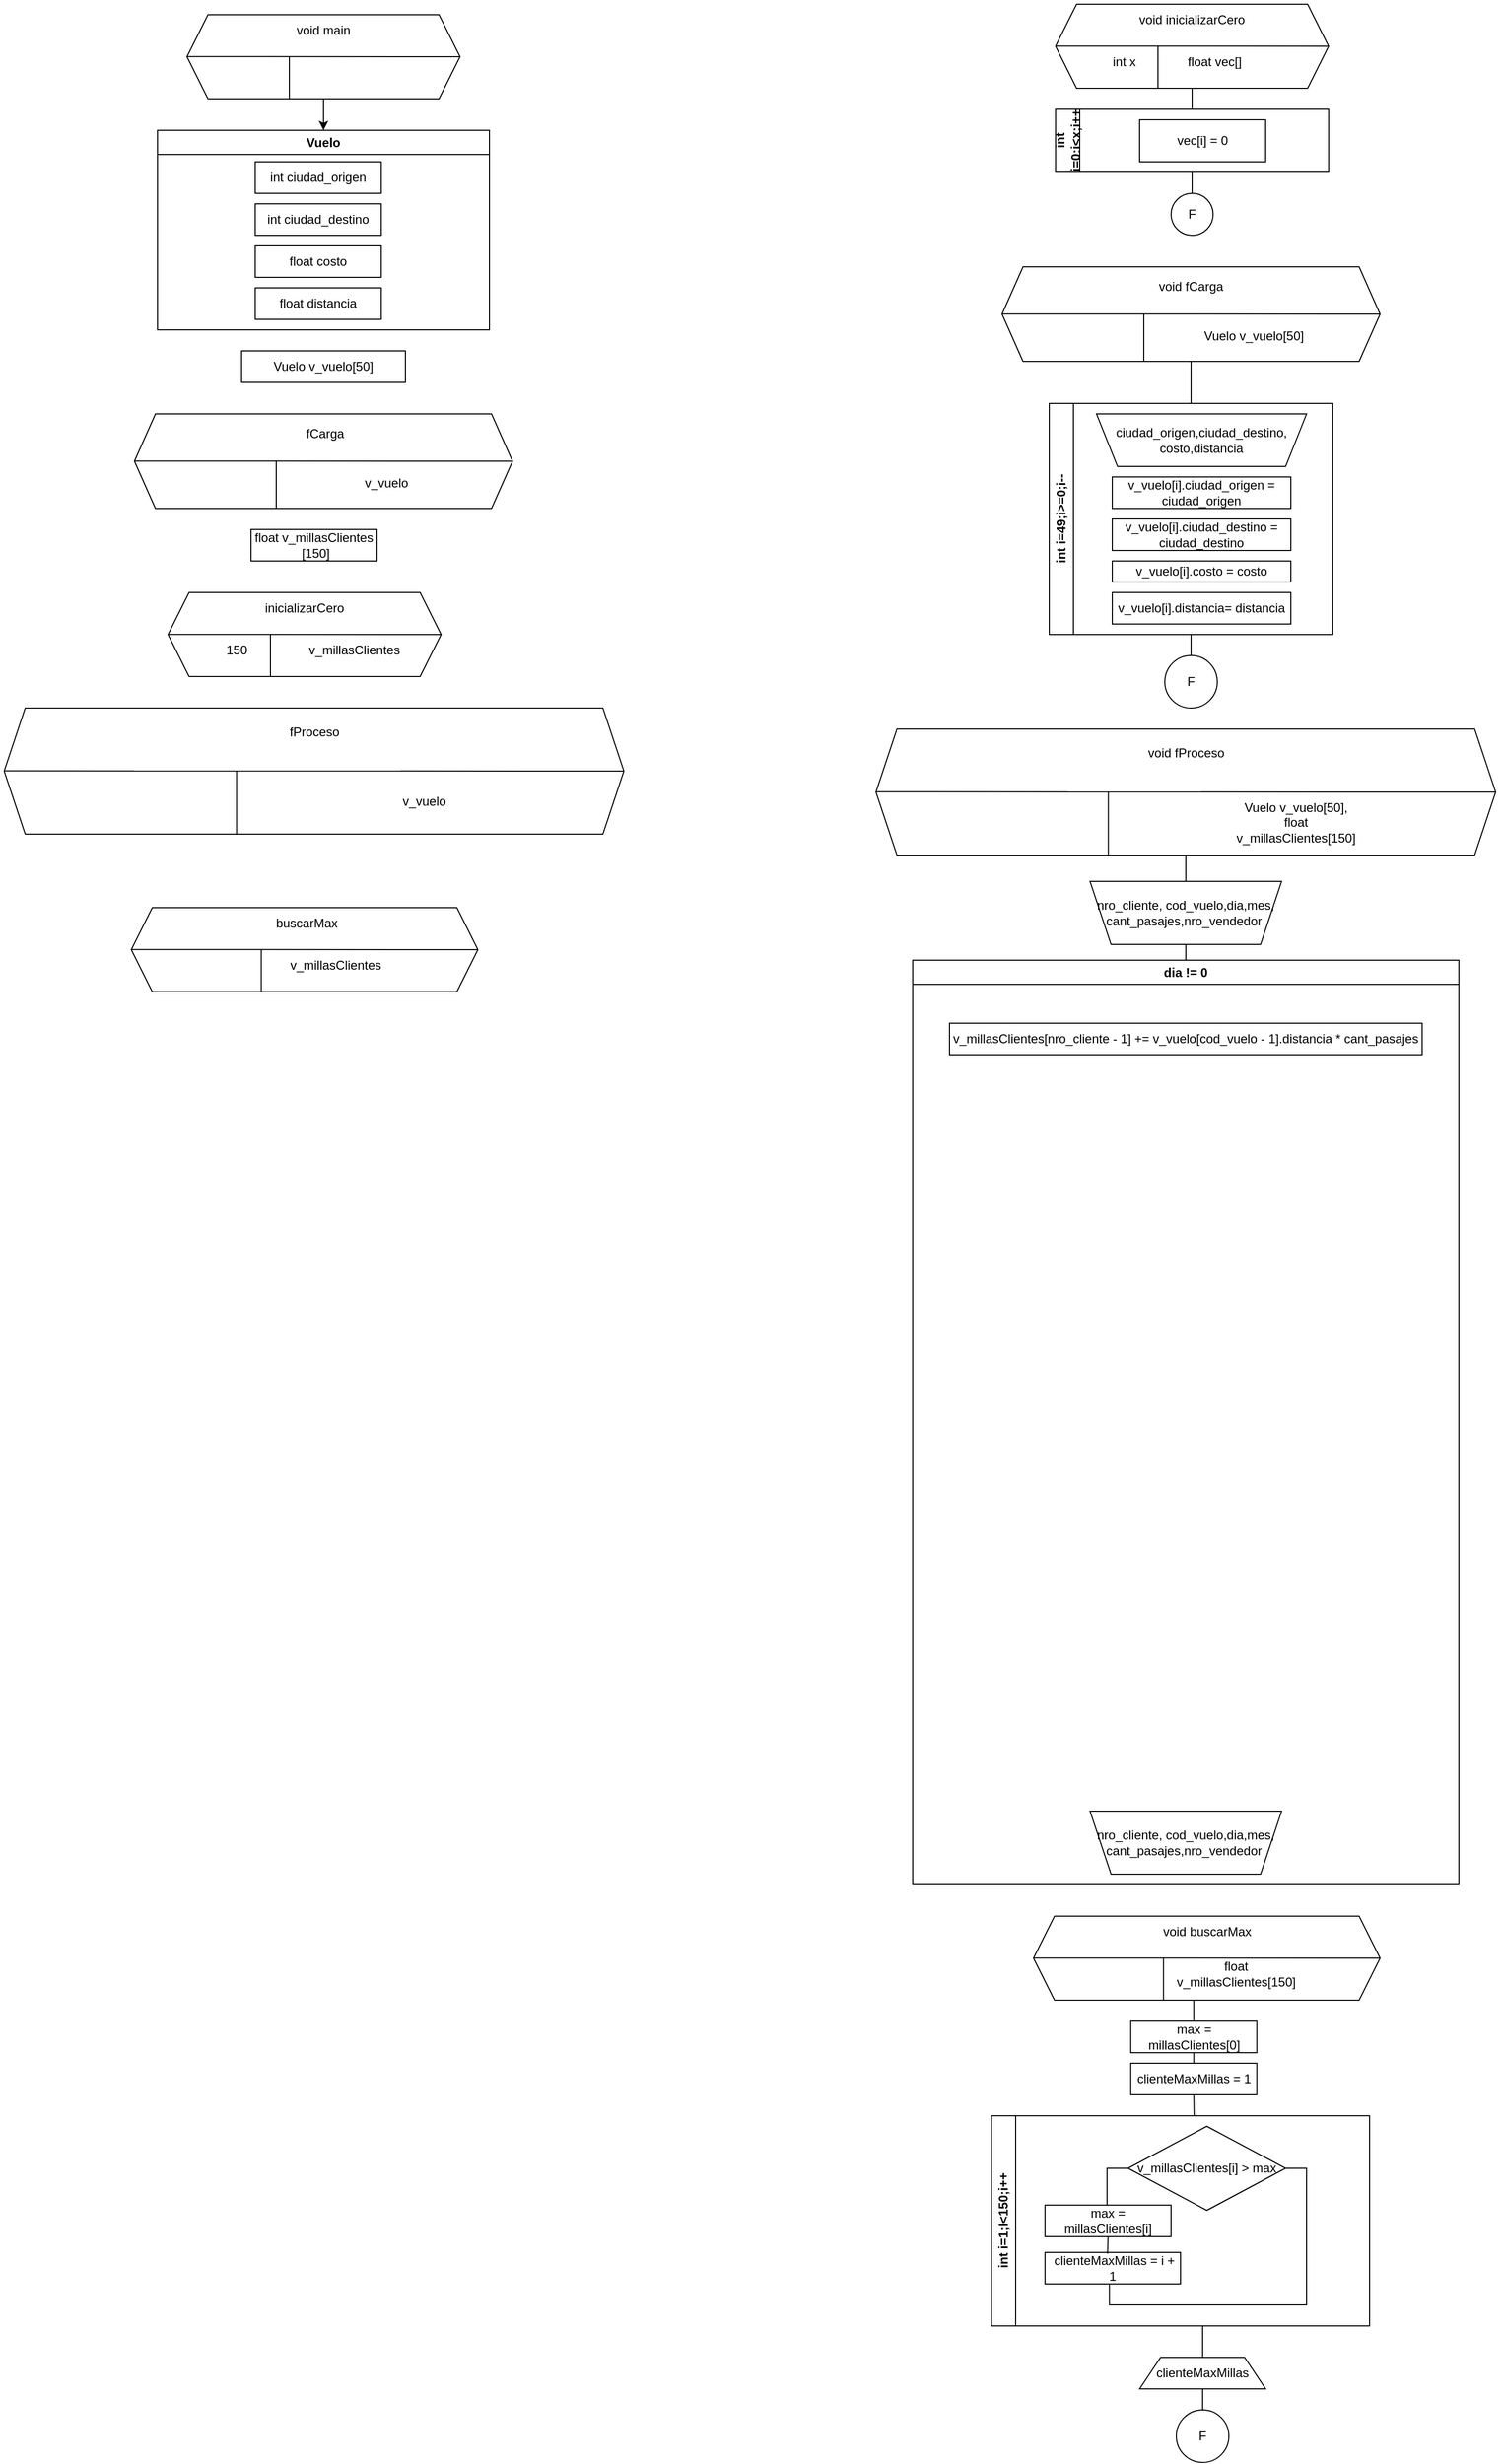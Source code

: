 <mxfile version="22.0.8" type="device">
  <diagram id="C5RBs43oDa-KdzZeNtuy" name="Page-1">
    <mxGraphModel dx="1733" dy="842" grid="1" gridSize="10" guides="1" tooltips="1" connect="1" arrows="1" fold="1" page="1" pageScale="1" pageWidth="827" pageHeight="1169" math="0" shadow="0">
      <root>
        <mxCell id="WIyWlLk6GJQsqaUBKTNV-0" />
        <mxCell id="WIyWlLk6GJQsqaUBKTNV-1" parent="WIyWlLk6GJQsqaUBKTNV-0" />
        <mxCell id="2txYpKSFUq0930Tdio0c-0" value="" style="group" vertex="1" connectable="0" parent="WIyWlLk6GJQsqaUBKTNV-1">
          <mxGeometry x="284" y="70" width="260" height="80" as="geometry" />
        </mxCell>
        <mxCell id="2txYpKSFUq0930Tdio0c-1" value="" style="group;shadow=1;" vertex="1" connectable="0" parent="2txYpKSFUq0930Tdio0c-0">
          <mxGeometry width="260" height="80" as="geometry" />
        </mxCell>
        <mxCell id="2txYpKSFUq0930Tdio0c-2" value="" style="shape=hexagon;perimeter=hexagonPerimeter2;whiteSpace=wrap;html=1;fixedSize=1;size=20;" vertex="1" parent="2txYpKSFUq0930Tdio0c-1">
          <mxGeometry width="260" height="80" as="geometry" />
        </mxCell>
        <mxCell id="2txYpKSFUq0930Tdio0c-3" value="" style="endArrow=none;html=1;rounded=0;entryX=1;entryY=0.5;entryDx=0;entryDy=0;" edge="1" parent="2txYpKSFUq0930Tdio0c-1" target="2txYpKSFUq0930Tdio0c-2">
          <mxGeometry width="50" height="50" relative="1" as="geometry">
            <mxPoint y="39.86" as="sourcePoint" />
            <mxPoint x="173.333" y="39.86" as="targetPoint" />
          </mxGeometry>
        </mxCell>
        <mxCell id="2txYpKSFUq0930Tdio0c-6" value="void main" style="text;strokeColor=none;align=center;fillColor=none;html=1;verticalAlign=middle;whiteSpace=wrap;rounded=0;fontSize=12;fontFamily=Helvetica;fontColor=default;" vertex="1" parent="2txYpKSFUq0930Tdio0c-1">
          <mxGeometry x="65" y="10" width="130" height="10" as="geometry" />
        </mxCell>
        <mxCell id="2txYpKSFUq0930Tdio0c-7" value="" style="endArrow=none;html=1;rounded=0;fontFamily=Helvetica;fontSize=12;fontColor=default;exitX=0.375;exitY=1;exitDx=0;exitDy=0;movable=0;resizable=0;rotatable=0;deletable=0;editable=0;locked=1;connectable=0;" edge="1" parent="2txYpKSFUq0930Tdio0c-0" source="2txYpKSFUq0930Tdio0c-2">
          <mxGeometry width="50" height="50" relative="1" as="geometry">
            <mxPoint x="43.333" y="100" as="sourcePoint" />
            <mxPoint x="97.5" y="40" as="targetPoint" />
          </mxGeometry>
        </mxCell>
        <mxCell id="2txYpKSFUq0930Tdio0c-8" value="Vuelo" style="swimlane;whiteSpace=wrap;html=1;" vertex="1" parent="WIyWlLk6GJQsqaUBKTNV-1">
          <mxGeometry x="256" y="180" width="316" height="190" as="geometry" />
        </mxCell>
        <mxCell id="2txYpKSFUq0930Tdio0c-9" value="int ciudad_origen" style="whiteSpace=wrap;html=1;" vertex="1" parent="2txYpKSFUq0930Tdio0c-8">
          <mxGeometry x="93" y="30" width="120" height="30" as="geometry" />
        </mxCell>
        <mxCell id="2txYpKSFUq0930Tdio0c-11" value="float costo" style="whiteSpace=wrap;html=1;" vertex="1" parent="2txYpKSFUq0930Tdio0c-8">
          <mxGeometry x="93" y="110" width="120" height="30" as="geometry" />
        </mxCell>
        <mxCell id="2txYpKSFUq0930Tdio0c-12" value="float distancia" style="whiteSpace=wrap;html=1;" vertex="1" parent="2txYpKSFUq0930Tdio0c-8">
          <mxGeometry x="93" y="150" width="120" height="30" as="geometry" />
        </mxCell>
        <mxCell id="2txYpKSFUq0930Tdio0c-16" value="int ciudad_destino" style="whiteSpace=wrap;html=1;" vertex="1" parent="2txYpKSFUq0930Tdio0c-8">
          <mxGeometry x="93" y="70" width="120" height="30" as="geometry" />
        </mxCell>
        <mxCell id="2txYpKSFUq0930Tdio0c-17" style="edgeStyle=orthogonalEdgeStyle;rounded=0;orthogonalLoop=1;jettySize=auto;html=1;exitX=0.5;exitY=1;exitDx=0;exitDy=0;" edge="1" parent="WIyWlLk6GJQsqaUBKTNV-1" source="2txYpKSFUq0930Tdio0c-2" target="2txYpKSFUq0930Tdio0c-8">
          <mxGeometry relative="1" as="geometry" />
        </mxCell>
        <mxCell id="2txYpKSFUq0930Tdio0c-18" value="Vuelo v_vuelo[50]" style="whiteSpace=wrap;html=1;" vertex="1" parent="WIyWlLk6GJQsqaUBKTNV-1">
          <mxGeometry x="336" y="390" width="156" height="30" as="geometry" />
        </mxCell>
        <mxCell id="2txYpKSFUq0930Tdio0c-19" style="edgeStyle=orthogonalEdgeStyle;rounded=0;orthogonalLoop=1;jettySize=auto;html=1;exitX=0.5;exitY=1;exitDx=0;exitDy=0;entryX=0.5;entryY=0;entryDx=0;entryDy=0;endArrow=none;endFill=0;" edge="1" parent="WIyWlLk6GJQsqaUBKTNV-1" source="2txYpKSFUq0930Tdio0c-20" target="2txYpKSFUq0930Tdio0c-26">
          <mxGeometry relative="1" as="geometry" />
        </mxCell>
        <mxCell id="2txYpKSFUq0930Tdio0c-20" value="int i=49;i&amp;gt;=0;i--" style="swimlane;horizontal=0;whiteSpace=wrap;html=1;rounded=0;" vertex="1" parent="WIyWlLk6GJQsqaUBKTNV-1">
          <mxGeometry x="1105" y="440" width="270" height="220" as="geometry" />
        </mxCell>
        <mxCell id="2txYpKSFUq0930Tdio0c-21" value="ciudad_origen,ciudad_destino, costo,distancia" style="shape=trapezoid;perimeter=trapezoidPerimeter;whiteSpace=wrap;html=1;fixedSize=1;direction=west;rounded=0;" vertex="1" parent="2txYpKSFUq0930Tdio0c-20">
          <mxGeometry x="45" y="10" width="200" height="50" as="geometry" />
        </mxCell>
        <mxCell id="2txYpKSFUq0930Tdio0c-22" value="v_vuelo[i].ciudad_origen = ciudad_origen" style="whiteSpace=wrap;html=1;rounded=0;" vertex="1" parent="2txYpKSFUq0930Tdio0c-20">
          <mxGeometry x="60" y="70" width="170" height="30" as="geometry" />
        </mxCell>
        <mxCell id="2txYpKSFUq0930Tdio0c-23" value="v_vuelo[i].ciudad_destino = ciudad_destino" style="whiteSpace=wrap;html=1;rounded=0;" vertex="1" parent="2txYpKSFUq0930Tdio0c-20">
          <mxGeometry x="60" y="110" width="170" height="30" as="geometry" />
        </mxCell>
        <mxCell id="2txYpKSFUq0930Tdio0c-24" value="v_vuelo[i].costo = costo" style="whiteSpace=wrap;html=1;rounded=0;" vertex="1" parent="2txYpKSFUq0930Tdio0c-20">
          <mxGeometry x="60" y="150" width="170" height="20" as="geometry" />
        </mxCell>
        <mxCell id="2txYpKSFUq0930Tdio0c-25" value="v_vuelo[i].distancia= distancia" style="whiteSpace=wrap;html=1;rounded=0;" vertex="1" parent="2txYpKSFUq0930Tdio0c-20">
          <mxGeometry x="60" y="180" width="170" height="30" as="geometry" />
        </mxCell>
        <mxCell id="2txYpKSFUq0930Tdio0c-26" value="F" style="ellipse;whiteSpace=wrap;html=1;rounded=0;" vertex="1" parent="WIyWlLk6GJQsqaUBKTNV-1">
          <mxGeometry x="1215" y="680" width="50" height="50" as="geometry" />
        </mxCell>
        <mxCell id="2txYpKSFUq0930Tdio0c-27" value="" style="group;rounded=0;" vertex="1" connectable="0" parent="WIyWlLk6GJQsqaUBKTNV-1">
          <mxGeometry x="1060" y="310" width="360" height="90" as="geometry" />
        </mxCell>
        <mxCell id="2txYpKSFUq0930Tdio0c-28" value="" style="group;shadow=1;rounded=0;" vertex="1" connectable="0" parent="2txYpKSFUq0930Tdio0c-27">
          <mxGeometry width="360" height="90.0" as="geometry" />
        </mxCell>
        <mxCell id="2txYpKSFUq0930Tdio0c-29" value="" style="shape=hexagon;perimeter=hexagonPerimeter2;whiteSpace=wrap;html=1;fixedSize=1;size=20;rounded=0;" vertex="1" parent="2txYpKSFUq0930Tdio0c-28">
          <mxGeometry width="360" height="90.0" as="geometry" />
        </mxCell>
        <mxCell id="2txYpKSFUq0930Tdio0c-30" value="" style="endArrow=none;html=1;rounded=0;entryX=1;entryY=0.5;entryDx=0;entryDy=0;" edge="1" parent="2txYpKSFUq0930Tdio0c-28" target="2txYpKSFUq0930Tdio0c-29">
          <mxGeometry width="50" height="50" relative="1" as="geometry">
            <mxPoint y="44.843" as="sourcePoint" />
            <mxPoint x="240.0" y="44.843" as="targetPoint" />
          </mxGeometry>
        </mxCell>
        <mxCell id="2txYpKSFUq0930Tdio0c-31" value="Vuelo v_vuelo[50]" style="text;align=center;html=1;verticalAlign=middle;whiteSpace=wrap;rounded=0;fontSize=12;fontFamily=Helvetica;" vertex="1" parent="2txYpKSFUq0930Tdio0c-28">
          <mxGeometry x="130" y="49.091" width="220" height="33.75" as="geometry" />
        </mxCell>
        <mxCell id="2txYpKSFUq0930Tdio0c-32" value="void fCarga" style="text;align=center;html=1;verticalAlign=middle;whiteSpace=wrap;rounded=0;fontSize=12;fontFamily=Helvetica;" vertex="1" parent="2txYpKSFUq0930Tdio0c-28">
          <mxGeometry x="90" y="16.364" width="180" height="6.136" as="geometry" />
        </mxCell>
        <mxCell id="2txYpKSFUq0930Tdio0c-33" value="" style="endArrow=none;html=1;rounded=0;fontFamily=Helvetica;fontSize=12;fontColor=default;exitX=0.375;exitY=1;exitDx=0;exitDy=0;" edge="1" parent="2txYpKSFUq0930Tdio0c-27" source="2txYpKSFUq0930Tdio0c-29">
          <mxGeometry width="50" height="50" relative="1" as="geometry">
            <mxPoint x="60.0" y="112.5" as="sourcePoint" />
            <mxPoint x="135" y="45.0" as="targetPoint" />
          </mxGeometry>
        </mxCell>
        <mxCell id="2txYpKSFUq0930Tdio0c-34" style="edgeStyle=orthogonalEdgeStyle;rounded=0;orthogonalLoop=1;jettySize=auto;html=1;exitX=0.5;exitY=1;exitDx=0;exitDy=0;entryX=0.5;entryY=0;entryDx=0;entryDy=0;endArrow=none;endFill=0;" edge="1" parent="WIyWlLk6GJQsqaUBKTNV-1" source="2txYpKSFUq0930Tdio0c-29" target="2txYpKSFUq0930Tdio0c-20">
          <mxGeometry relative="1" as="geometry" />
        </mxCell>
        <mxCell id="2txYpKSFUq0930Tdio0c-35" value="" style="group;rounded=0;" vertex="1" connectable="0" parent="WIyWlLk6GJQsqaUBKTNV-1">
          <mxGeometry x="234" y="450" width="360" height="90" as="geometry" />
        </mxCell>
        <mxCell id="2txYpKSFUq0930Tdio0c-36" value="" style="group;shadow=1;rounded=0;" vertex="1" connectable="0" parent="2txYpKSFUq0930Tdio0c-35">
          <mxGeometry width="360" height="90.0" as="geometry" />
        </mxCell>
        <mxCell id="2txYpKSFUq0930Tdio0c-37" value="" style="shape=hexagon;perimeter=hexagonPerimeter2;whiteSpace=wrap;html=1;fixedSize=1;size=20;rounded=0;" vertex="1" parent="2txYpKSFUq0930Tdio0c-36">
          <mxGeometry width="360" height="90.0" as="geometry" />
        </mxCell>
        <mxCell id="2txYpKSFUq0930Tdio0c-38" value="" style="endArrow=none;html=1;rounded=0;entryX=1;entryY=0.5;entryDx=0;entryDy=0;" edge="1" parent="2txYpKSFUq0930Tdio0c-36" target="2txYpKSFUq0930Tdio0c-37">
          <mxGeometry width="50" height="50" relative="1" as="geometry">
            <mxPoint y="44.843" as="sourcePoint" />
            <mxPoint x="240.0" y="44.843" as="targetPoint" />
          </mxGeometry>
        </mxCell>
        <mxCell id="2txYpKSFUq0930Tdio0c-39" value="v_vuelo" style="text;align=center;html=1;verticalAlign=middle;whiteSpace=wrap;rounded=0;fontSize=12;fontFamily=Helvetica;" vertex="1" parent="2txYpKSFUq0930Tdio0c-36">
          <mxGeometry x="130" y="49.091" width="220" height="33.75" as="geometry" />
        </mxCell>
        <mxCell id="2txYpKSFUq0930Tdio0c-40" value="&amp;nbsp;fCarga" style="text;align=center;html=1;verticalAlign=middle;whiteSpace=wrap;rounded=0;fontSize=12;fontFamily=Helvetica;" vertex="1" parent="2txYpKSFUq0930Tdio0c-36">
          <mxGeometry x="90" y="16.364" width="180" height="6.136" as="geometry" />
        </mxCell>
        <mxCell id="2txYpKSFUq0930Tdio0c-41" value="" style="endArrow=none;html=1;rounded=0;fontFamily=Helvetica;fontSize=12;fontColor=default;exitX=0.375;exitY=1;exitDx=0;exitDy=0;" edge="1" parent="2txYpKSFUq0930Tdio0c-35" source="2txYpKSFUq0930Tdio0c-37">
          <mxGeometry width="50" height="50" relative="1" as="geometry">
            <mxPoint x="60.0" y="112.5" as="sourcePoint" />
            <mxPoint x="135" y="45.0" as="targetPoint" />
          </mxGeometry>
        </mxCell>
        <mxCell id="2txYpKSFUq0930Tdio0c-42" value="dia != 0" style="swimlane;whiteSpace=wrap;html=1;rounded=0;" vertex="1" parent="WIyWlLk6GJQsqaUBKTNV-1">
          <mxGeometry x="975" y="970" width="520" height="880" as="geometry" />
        </mxCell>
        <mxCell id="2txYpKSFUq0930Tdio0c-43" value="nro_cliente, cod_vuelo,dia,mes, cant_pasajes,nro_vendedor&amp;nbsp;" style="shape=trapezoid;perimeter=trapezoidPerimeter;whiteSpace=wrap;html=1;fixedSize=1;direction=west;rounded=0;" vertex="1" parent="2txYpKSFUq0930Tdio0c-42">
          <mxGeometry x="168.83" y="810" width="182.37" height="60" as="geometry" />
        </mxCell>
        <mxCell id="2txYpKSFUq0930Tdio0c-239" value="v_millasClientes[nro_cliente - 1] += v_vuelo[cod_vuelo - 1].distancia * cant_pasajes" style="whiteSpace=wrap;html=1;" vertex="1" parent="2txYpKSFUq0930Tdio0c-42">
          <mxGeometry x="35" y="60" width="450" height="30" as="geometry" />
        </mxCell>
        <mxCell id="2txYpKSFUq0930Tdio0c-82" value="" style="group;rounded=0;" vertex="1" connectable="0" parent="WIyWlLk6GJQsqaUBKTNV-1">
          <mxGeometry x="940" y="750" width="590" height="120" as="geometry" />
        </mxCell>
        <mxCell id="2txYpKSFUq0930Tdio0c-83" value="" style="group;shadow=1;rounded=0;" vertex="1" connectable="0" parent="2txYpKSFUq0930Tdio0c-82">
          <mxGeometry width="590" height="120" as="geometry" />
        </mxCell>
        <mxCell id="2txYpKSFUq0930Tdio0c-84" value="" style="shape=hexagon;perimeter=hexagonPerimeter2;whiteSpace=wrap;html=1;fixedSize=1;size=20;rounded=0;" vertex="1" parent="2txYpKSFUq0930Tdio0c-83">
          <mxGeometry width="590" height="120" as="geometry" />
        </mxCell>
        <mxCell id="2txYpKSFUq0930Tdio0c-85" value="" style="endArrow=none;html=1;rounded=0;entryX=1;entryY=0.5;entryDx=0;entryDy=0;" edge="1" parent="2txYpKSFUq0930Tdio0c-83" target="2txYpKSFUq0930Tdio0c-84">
          <mxGeometry width="50" height="50" relative="1" as="geometry">
            <mxPoint y="59.79" as="sourcePoint" />
            <mxPoint x="393.333" y="59.79" as="targetPoint" />
          </mxGeometry>
        </mxCell>
        <mxCell id="2txYpKSFUq0930Tdio0c-87" value="void fProceso" style="text;align=center;html=1;verticalAlign=middle;whiteSpace=wrap;rounded=0;fontSize=12;fontFamily=Helvetica;" vertex="1" parent="2txYpKSFUq0930Tdio0c-83">
          <mxGeometry x="147.5" y="15" width="295" height="15" as="geometry" />
        </mxCell>
        <mxCell id="2txYpKSFUq0930Tdio0c-102" value="Vuelo v_vuelo[50], float v_millasClientes[150]" style="text;strokeColor=none;align=center;fillColor=none;html=1;verticalAlign=middle;whiteSpace=wrap;rounded=0;" vertex="1" parent="2txYpKSFUq0930Tdio0c-83">
          <mxGeometry x="340" y="74" width="120" height="30" as="geometry" />
        </mxCell>
        <mxCell id="2txYpKSFUq0930Tdio0c-88" value="" style="endArrow=none;html=1;rounded=0;fontFamily=Helvetica;fontSize=12;fontColor=default;exitX=0.375;exitY=1;exitDx=0;exitDy=0;" edge="1" parent="2txYpKSFUq0930Tdio0c-82" source="2txYpKSFUq0930Tdio0c-84">
          <mxGeometry width="50" height="50" relative="1" as="geometry">
            <mxPoint x="98.333" y="150" as="sourcePoint" />
            <mxPoint x="221.25" y="60" as="targetPoint" />
          </mxGeometry>
        </mxCell>
        <mxCell id="2txYpKSFUq0930Tdio0c-89" style="edgeStyle=orthogonalEdgeStyle;rounded=0;orthogonalLoop=1;jettySize=auto;html=1;exitX=0.5;exitY=0;exitDx=0;exitDy=0;entryX=0.5;entryY=0;entryDx=0;entryDy=0;endArrow=none;endFill=0;" edge="1" parent="WIyWlLk6GJQsqaUBKTNV-1" source="2txYpKSFUq0930Tdio0c-90" target="2txYpKSFUq0930Tdio0c-42">
          <mxGeometry relative="1" as="geometry" />
        </mxCell>
        <mxCell id="2txYpKSFUq0930Tdio0c-90" value="nro_cliente, cod_vuelo,dia,mes, cant_pasajes,nro_vendedor&amp;nbsp;" style="shape=trapezoid;perimeter=trapezoidPerimeter;whiteSpace=wrap;html=1;fixedSize=1;direction=west;rounded=0;" vertex="1" parent="WIyWlLk6GJQsqaUBKTNV-1">
          <mxGeometry x="1143.82" y="895" width="182.37" height="60" as="geometry" />
        </mxCell>
        <mxCell id="2txYpKSFUq0930Tdio0c-91" style="edgeStyle=orthogonalEdgeStyle;rounded=0;orthogonalLoop=1;jettySize=auto;html=1;exitX=0.5;exitY=1;exitDx=0;exitDy=0;entryX=0.5;entryY=1;entryDx=0;entryDy=0;endArrow=none;endFill=0;" edge="1" parent="WIyWlLk6GJQsqaUBKTNV-1" source="2txYpKSFUq0930Tdio0c-84" target="2txYpKSFUq0930Tdio0c-90">
          <mxGeometry relative="1" as="geometry" />
        </mxCell>
        <mxCell id="2txYpKSFUq0930Tdio0c-110" value="" style="group;rounded=0;" vertex="1" connectable="0" parent="WIyWlLk6GJQsqaUBKTNV-1">
          <mxGeometry x="110" y="730" width="590" height="120" as="geometry" />
        </mxCell>
        <mxCell id="2txYpKSFUq0930Tdio0c-111" value="" style="group;shadow=1;rounded=0;" vertex="1" connectable="0" parent="2txYpKSFUq0930Tdio0c-110">
          <mxGeometry width="590" height="120" as="geometry" />
        </mxCell>
        <mxCell id="2txYpKSFUq0930Tdio0c-112" value="" style="shape=hexagon;perimeter=hexagonPerimeter2;whiteSpace=wrap;html=1;fixedSize=1;size=20;rounded=0;" vertex="1" parent="2txYpKSFUq0930Tdio0c-111">
          <mxGeometry width="590" height="120" as="geometry" />
        </mxCell>
        <mxCell id="2txYpKSFUq0930Tdio0c-113" value="" style="endArrow=none;html=1;rounded=0;entryX=1;entryY=0.5;entryDx=0;entryDy=0;" edge="1" parent="2txYpKSFUq0930Tdio0c-111" target="2txYpKSFUq0930Tdio0c-112">
          <mxGeometry width="50" height="50" relative="1" as="geometry">
            <mxPoint y="59.79" as="sourcePoint" />
            <mxPoint x="393.333" y="59.79" as="targetPoint" />
          </mxGeometry>
        </mxCell>
        <mxCell id="2txYpKSFUq0930Tdio0c-114" value="fProceso" style="text;align=center;html=1;verticalAlign=middle;whiteSpace=wrap;rounded=0;fontSize=12;fontFamily=Helvetica;" vertex="1" parent="2txYpKSFUq0930Tdio0c-111">
          <mxGeometry x="147.5" y="15" width="295" height="15" as="geometry" />
        </mxCell>
        <mxCell id="2txYpKSFUq0930Tdio0c-115" value="v_vuelo" style="text;strokeColor=none;align=center;fillColor=none;html=1;verticalAlign=middle;whiteSpace=wrap;rounded=0;" vertex="1" parent="2txYpKSFUq0930Tdio0c-111">
          <mxGeometry x="340" y="74" width="120" height="30" as="geometry" />
        </mxCell>
        <mxCell id="2txYpKSFUq0930Tdio0c-116" value="" style="endArrow=none;html=1;rounded=0;fontFamily=Helvetica;fontSize=12;fontColor=default;exitX=0.375;exitY=1;exitDx=0;exitDy=0;" edge="1" parent="2txYpKSFUq0930Tdio0c-110" source="2txYpKSFUq0930Tdio0c-112">
          <mxGeometry width="50" height="50" relative="1" as="geometry">
            <mxPoint x="98.333" y="150" as="sourcePoint" />
            <mxPoint x="221.25" y="60" as="targetPoint" />
          </mxGeometry>
        </mxCell>
        <mxCell id="2txYpKSFUq0930Tdio0c-117" value="float v_millasClientes&lt;br&gt;&amp;nbsp;[150]" style="whiteSpace=wrap;html=1;" vertex="1" parent="WIyWlLk6GJQsqaUBKTNV-1">
          <mxGeometry x="345" y="560" width="120" height="30" as="geometry" />
        </mxCell>
        <mxCell id="2txYpKSFUq0930Tdio0c-118" value="" style="group" vertex="1" connectable="0" parent="WIyWlLk6GJQsqaUBKTNV-1">
          <mxGeometry x="1111" y="60" width="260" height="80" as="geometry" />
        </mxCell>
        <mxCell id="2txYpKSFUq0930Tdio0c-119" value="" style="group;shadow=1;" vertex="1" connectable="0" parent="2txYpKSFUq0930Tdio0c-118">
          <mxGeometry width="260" height="80" as="geometry" />
        </mxCell>
        <mxCell id="2txYpKSFUq0930Tdio0c-120" value="" style="shape=hexagon;perimeter=hexagonPerimeter2;whiteSpace=wrap;html=1;fixedSize=1;size=20;" vertex="1" parent="2txYpKSFUq0930Tdio0c-119">
          <mxGeometry width="260" height="80" as="geometry" />
        </mxCell>
        <mxCell id="2txYpKSFUq0930Tdio0c-121" value="" style="endArrow=none;html=1;rounded=0;entryX=1;entryY=0.5;entryDx=0;entryDy=0;" edge="1" parent="2txYpKSFUq0930Tdio0c-119" target="2txYpKSFUq0930Tdio0c-120">
          <mxGeometry width="50" height="50" relative="1" as="geometry">
            <mxPoint y="39.86" as="sourcePoint" />
            <mxPoint x="173.333" y="39.86" as="targetPoint" />
          </mxGeometry>
        </mxCell>
        <mxCell id="2txYpKSFUq0930Tdio0c-122" value="int x" style="text;strokeColor=none;align=center;fillColor=none;html=1;verticalAlign=middle;whiteSpace=wrap;rounded=0;fontSize=12;fontFamily=Helvetica;fontColor=default;" vertex="1" parent="2txYpKSFUq0930Tdio0c-119">
          <mxGeometry x="21.667" y="40" width="86.667" height="30" as="geometry" />
        </mxCell>
        <mxCell id="2txYpKSFUq0930Tdio0c-123" value="float vec[]" style="text;strokeColor=none;align=center;fillColor=none;html=1;verticalAlign=middle;whiteSpace=wrap;rounded=0;fontSize=12;fontFamily=Helvetica;fontColor=default;" vertex="1" parent="2txYpKSFUq0930Tdio0c-119">
          <mxGeometry x="108.333" y="40" width="86.667" height="30" as="geometry" />
        </mxCell>
        <mxCell id="2txYpKSFUq0930Tdio0c-124" value="void inicializarCero" style="text;strokeColor=none;align=center;fillColor=none;html=1;verticalAlign=middle;whiteSpace=wrap;rounded=0;fontSize=12;fontFamily=Helvetica;fontColor=default;" vertex="1" parent="2txYpKSFUq0930Tdio0c-119">
          <mxGeometry x="65" y="10" width="130" height="10" as="geometry" />
        </mxCell>
        <mxCell id="2txYpKSFUq0930Tdio0c-125" value="" style="endArrow=none;html=1;rounded=0;fontFamily=Helvetica;fontSize=12;fontColor=default;exitX=0.375;exitY=1;exitDx=0;exitDy=0;movable=0;resizable=0;rotatable=0;deletable=0;editable=0;locked=1;connectable=0;" edge="1" parent="2txYpKSFUq0930Tdio0c-118" source="2txYpKSFUq0930Tdio0c-120">
          <mxGeometry width="50" height="50" relative="1" as="geometry">
            <mxPoint x="43.333" y="100" as="sourcePoint" />
            <mxPoint x="97.5" y="40" as="targetPoint" />
          </mxGeometry>
        </mxCell>
        <mxCell id="2txYpKSFUq0930Tdio0c-126" style="edgeStyle=orthogonalEdgeStyle;rounded=0;orthogonalLoop=1;jettySize=auto;html=1;exitX=0.5;exitY=1;exitDx=0;exitDy=0;endArrow=none;endFill=0;" edge="1" parent="WIyWlLk6GJQsqaUBKTNV-1" source="2txYpKSFUq0930Tdio0c-127" target="2txYpKSFUq0930Tdio0c-129">
          <mxGeometry relative="1" as="geometry" />
        </mxCell>
        <mxCell id="2txYpKSFUq0930Tdio0c-127" value="int i=0:i&amp;lt;x;i++" style="swimlane;horizontal=0;whiteSpace=wrap;html=1;" vertex="1" parent="WIyWlLk6GJQsqaUBKTNV-1">
          <mxGeometry x="1111" y="160" width="260" height="60" as="geometry" />
        </mxCell>
        <mxCell id="2txYpKSFUq0930Tdio0c-128" value="vec[i] = 0" style="whiteSpace=wrap;html=1;" vertex="1" parent="2txYpKSFUq0930Tdio0c-127">
          <mxGeometry x="80.0" y="10" width="120" height="40" as="geometry" />
        </mxCell>
        <mxCell id="2txYpKSFUq0930Tdio0c-129" value="F" style="ellipse;whiteSpace=wrap;html=1;" vertex="1" parent="WIyWlLk6GJQsqaUBKTNV-1">
          <mxGeometry x="1221" y="240" width="40" height="40" as="geometry" />
        </mxCell>
        <mxCell id="2txYpKSFUq0930Tdio0c-130" style="edgeStyle=orthogonalEdgeStyle;rounded=0;orthogonalLoop=1;jettySize=auto;html=1;exitX=0.5;exitY=1;exitDx=0;exitDy=0;entryX=0.5;entryY=0;entryDx=0;entryDy=0;endArrow=none;endFill=0;" edge="1" parent="WIyWlLk6GJQsqaUBKTNV-1" source="2txYpKSFUq0930Tdio0c-120" target="2txYpKSFUq0930Tdio0c-127">
          <mxGeometry relative="1" as="geometry" />
        </mxCell>
        <mxCell id="2txYpKSFUq0930Tdio0c-131" value="" style="group" vertex="1" connectable="0" parent="WIyWlLk6GJQsqaUBKTNV-1">
          <mxGeometry x="266" y="620" width="260" height="80" as="geometry" />
        </mxCell>
        <mxCell id="2txYpKSFUq0930Tdio0c-132" value="" style="group;shadow=1;" vertex="1" connectable="0" parent="2txYpKSFUq0930Tdio0c-131">
          <mxGeometry width="260" height="80" as="geometry" />
        </mxCell>
        <mxCell id="2txYpKSFUq0930Tdio0c-133" value="" style="shape=hexagon;perimeter=hexagonPerimeter2;whiteSpace=wrap;html=1;fixedSize=1;size=20;" vertex="1" parent="2txYpKSFUq0930Tdio0c-132">
          <mxGeometry width="260" height="80" as="geometry" />
        </mxCell>
        <mxCell id="2txYpKSFUq0930Tdio0c-134" value="" style="endArrow=none;html=1;rounded=0;entryX=1;entryY=0.5;entryDx=0;entryDy=0;" edge="1" parent="2txYpKSFUq0930Tdio0c-132" target="2txYpKSFUq0930Tdio0c-133">
          <mxGeometry width="50" height="50" relative="1" as="geometry">
            <mxPoint y="39.86" as="sourcePoint" />
            <mxPoint x="173.333" y="39.86" as="targetPoint" />
          </mxGeometry>
        </mxCell>
        <mxCell id="2txYpKSFUq0930Tdio0c-135" value="150" style="text;strokeColor=none;align=center;fillColor=none;html=1;verticalAlign=middle;whiteSpace=wrap;rounded=0;fontSize=12;fontFamily=Helvetica;fontColor=default;" vertex="1" parent="2txYpKSFUq0930Tdio0c-132">
          <mxGeometry x="21.667" y="40" width="86.667" height="30" as="geometry" />
        </mxCell>
        <mxCell id="2txYpKSFUq0930Tdio0c-136" value="v_millasClientes" style="text;strokeColor=none;align=center;fillColor=none;html=1;verticalAlign=middle;whiteSpace=wrap;rounded=0;fontSize=12;fontFamily=Helvetica;fontColor=default;" vertex="1" parent="2txYpKSFUq0930Tdio0c-132">
          <mxGeometry x="134.003" y="40" width="86.667" height="30" as="geometry" />
        </mxCell>
        <mxCell id="2txYpKSFUq0930Tdio0c-137" value="inicializarCero" style="text;strokeColor=none;align=center;fillColor=none;html=1;verticalAlign=middle;whiteSpace=wrap;rounded=0;fontSize=12;fontFamily=Helvetica;fontColor=default;" vertex="1" parent="2txYpKSFUq0930Tdio0c-132">
          <mxGeometry x="65" y="10" width="130" height="10" as="geometry" />
        </mxCell>
        <mxCell id="2txYpKSFUq0930Tdio0c-138" value="" style="endArrow=none;html=1;rounded=0;fontFamily=Helvetica;fontSize=12;fontColor=default;exitX=0.375;exitY=1;exitDx=0;exitDy=0;movable=0;resizable=0;rotatable=0;deletable=0;editable=0;locked=1;connectable=0;" edge="1" parent="2txYpKSFUq0930Tdio0c-131" source="2txYpKSFUq0930Tdio0c-133">
          <mxGeometry width="50" height="50" relative="1" as="geometry">
            <mxPoint x="43.333" y="100" as="sourcePoint" />
            <mxPoint x="97.5" y="40" as="targetPoint" />
          </mxGeometry>
        </mxCell>
        <mxCell id="2txYpKSFUq0930Tdio0c-216" value="" style="group" vertex="1" connectable="0" parent="WIyWlLk6GJQsqaUBKTNV-1">
          <mxGeometry x="1090" y="1880" width="330" height="80" as="geometry" />
        </mxCell>
        <mxCell id="2txYpKSFUq0930Tdio0c-217" value="" style="group;shadow=1;" vertex="1" connectable="0" parent="2txYpKSFUq0930Tdio0c-216">
          <mxGeometry width="330" height="80" as="geometry" />
        </mxCell>
        <mxCell id="2txYpKSFUq0930Tdio0c-218" value="" style="shape=hexagon;perimeter=hexagonPerimeter2;whiteSpace=wrap;html=1;fixedSize=1;size=20;" vertex="1" parent="2txYpKSFUq0930Tdio0c-217">
          <mxGeometry width="330" height="80" as="geometry" />
        </mxCell>
        <mxCell id="2txYpKSFUq0930Tdio0c-219" value="" style="endArrow=none;html=1;rounded=0;entryX=1;entryY=0.5;entryDx=0;entryDy=0;" edge="1" parent="2txYpKSFUq0930Tdio0c-217" target="2txYpKSFUq0930Tdio0c-218">
          <mxGeometry width="50" height="50" relative="1" as="geometry">
            <mxPoint y="39.86" as="sourcePoint" />
            <mxPoint x="220.0" y="39.86" as="targetPoint" />
          </mxGeometry>
        </mxCell>
        <mxCell id="2txYpKSFUq0930Tdio0c-220" value="float v_millasClientes[150]" style="text;strokeColor=none;align=center;fillColor=none;html=1;verticalAlign=middle;whiteSpace=wrap;rounded=0;fontSize=12;fontFamily=Helvetica;fontColor=default;" vertex="1" parent="2txYpKSFUq0930Tdio0c-217">
          <mxGeometry x="137.5" y="40" width="110.0" height="30" as="geometry" />
        </mxCell>
        <mxCell id="2txYpKSFUq0930Tdio0c-221" value="void buscarMax" style="text;strokeColor=none;align=center;fillColor=none;html=1;verticalAlign=middle;whiteSpace=wrap;rounded=0;fontSize=12;fontFamily=Helvetica;fontColor=default;" vertex="1" parent="2txYpKSFUq0930Tdio0c-217">
          <mxGeometry x="82.5" y="10" width="165" height="10" as="geometry" />
        </mxCell>
        <mxCell id="2txYpKSFUq0930Tdio0c-222" value="" style="endArrow=none;html=1;rounded=0;fontFamily=Helvetica;fontSize=12;fontColor=default;exitX=0.375;exitY=1;exitDx=0;exitDy=0;movable=0;resizable=0;rotatable=0;deletable=0;editable=0;locked=1;connectable=0;" edge="1" parent="2txYpKSFUq0930Tdio0c-216" source="2txYpKSFUq0930Tdio0c-218">
          <mxGeometry width="50" height="50" relative="1" as="geometry">
            <mxPoint x="55.0" y="100" as="sourcePoint" />
            <mxPoint x="123.75" y="40" as="targetPoint" />
          </mxGeometry>
        </mxCell>
        <mxCell id="2txYpKSFUq0930Tdio0c-224" value="int i=1;I&amp;lt;150;i++" style="swimlane;horizontal=0;whiteSpace=wrap;html=1;" vertex="1" parent="WIyWlLk6GJQsqaUBKTNV-1">
          <mxGeometry x="1050" y="2070" width="360" height="200" as="geometry" />
        </mxCell>
        <mxCell id="2txYpKSFUq0930Tdio0c-225" style="edgeStyle=orthogonalEdgeStyle;rounded=0;orthogonalLoop=1;jettySize=auto;html=1;exitX=0;exitY=0.5;exitDx=0;exitDy=0;endArrow=none;endFill=0;" edge="1" parent="2txYpKSFUq0930Tdio0c-224" source="2txYpKSFUq0930Tdio0c-226" target="2txYpKSFUq0930Tdio0c-227">
          <mxGeometry relative="1" as="geometry" />
        </mxCell>
        <mxCell id="2txYpKSFUq0930Tdio0c-226" value="v_millasClientes[i] &amp;gt; max" style="rhombus;whiteSpace=wrap;html=1;" vertex="1" parent="2txYpKSFUq0930Tdio0c-224">
          <mxGeometry x="130" y="10" width="150" height="80" as="geometry" />
        </mxCell>
        <mxCell id="2txYpKSFUq0930Tdio0c-227" value="max = millasClientes[i]" style="whiteSpace=wrap;html=1;" vertex="1" parent="2txYpKSFUq0930Tdio0c-224">
          <mxGeometry x="50.96" y="85" width="120" height="30" as="geometry" />
        </mxCell>
        <mxCell id="2txYpKSFUq0930Tdio0c-228" value="&amp;nbsp;clienteMaxMillas = i + 1" style="whiteSpace=wrap;html=1;" vertex="1" parent="2txYpKSFUq0930Tdio0c-224">
          <mxGeometry x="50.96" y="130" width="129.04" height="30" as="geometry" />
        </mxCell>
        <mxCell id="2txYpKSFUq0930Tdio0c-229" style="edgeStyle=orthogonalEdgeStyle;rounded=0;orthogonalLoop=1;jettySize=auto;html=1;exitX=0.5;exitY=1;exitDx=0;exitDy=0;entryX=0.462;entryY=0.04;entryDx=0;entryDy=0;entryPerimeter=0;endArrow=none;endFill=0;" edge="1" parent="2txYpKSFUq0930Tdio0c-224" source="2txYpKSFUq0930Tdio0c-227" target="2txYpKSFUq0930Tdio0c-228">
          <mxGeometry relative="1" as="geometry" />
        </mxCell>
        <mxCell id="2txYpKSFUq0930Tdio0c-230" style="edgeStyle=orthogonalEdgeStyle;rounded=0;orthogonalLoop=1;jettySize=auto;html=1;exitX=1;exitY=0.5;exitDx=0;exitDy=0;entryX=0.475;entryY=0.987;entryDx=0;entryDy=0;entryPerimeter=0;endArrow=none;endFill=0;" edge="1" parent="2txYpKSFUq0930Tdio0c-224" source="2txYpKSFUq0930Tdio0c-226" target="2txYpKSFUq0930Tdio0c-228">
          <mxGeometry relative="1" as="geometry" />
        </mxCell>
        <mxCell id="2txYpKSFUq0930Tdio0c-231" style="edgeStyle=orthogonalEdgeStyle;rounded=0;orthogonalLoop=1;jettySize=auto;html=1;exitX=0.5;exitY=1;exitDx=0;exitDy=0;entryX=0.5;entryY=0;entryDx=0;entryDy=0;endArrow=none;endFill=0;" edge="1" parent="WIyWlLk6GJQsqaUBKTNV-1" source="2txYpKSFUq0930Tdio0c-232" target="2txYpKSFUq0930Tdio0c-234">
          <mxGeometry relative="1" as="geometry" />
        </mxCell>
        <mxCell id="2txYpKSFUq0930Tdio0c-232" value="max = millasClientes[0]" style="whiteSpace=wrap;html=1;" vertex="1" parent="WIyWlLk6GJQsqaUBKTNV-1">
          <mxGeometry x="1182.63" y="1980" width="120" height="30" as="geometry" />
        </mxCell>
        <mxCell id="2txYpKSFUq0930Tdio0c-233" style="edgeStyle=orthogonalEdgeStyle;rounded=0;orthogonalLoop=1;jettySize=auto;html=1;exitX=0.5;exitY=1;exitDx=0;exitDy=0;endArrow=none;endFill=0;" edge="1" parent="WIyWlLk6GJQsqaUBKTNV-1" source="2txYpKSFUq0930Tdio0c-234">
          <mxGeometry relative="1" as="geometry">
            <mxPoint x="1242.94" y="2070" as="targetPoint" />
          </mxGeometry>
        </mxCell>
        <mxCell id="2txYpKSFUq0930Tdio0c-234" value="clienteMaxMillas = 1" style="whiteSpace=wrap;html=1;" vertex="1" parent="WIyWlLk6GJQsqaUBKTNV-1">
          <mxGeometry x="1182.63" y="2020" width="120" height="30" as="geometry" />
        </mxCell>
        <mxCell id="2txYpKSFUq0930Tdio0c-235" value="F" style="ellipse;whiteSpace=wrap;html=1;" vertex="1" parent="WIyWlLk6GJQsqaUBKTNV-1">
          <mxGeometry x="1226" y="2350" width="50" height="50" as="geometry" />
        </mxCell>
        <mxCell id="2txYpKSFUq0930Tdio0c-236" style="edgeStyle=orthogonalEdgeStyle;rounded=0;orthogonalLoop=1;jettySize=auto;html=1;exitX=0.5;exitY=1;exitDx=0;exitDy=0;entryX=0.5;entryY=0;entryDx=0;entryDy=0;endArrow=none;endFill=0;" edge="1" parent="WIyWlLk6GJQsqaUBKTNV-1" source="2txYpKSFUq0930Tdio0c-218" target="2txYpKSFUq0930Tdio0c-232">
          <mxGeometry relative="1" as="geometry" />
        </mxCell>
        <mxCell id="2txYpKSFUq0930Tdio0c-241" style="edgeStyle=orthogonalEdgeStyle;rounded=0;orthogonalLoop=1;jettySize=auto;html=1;exitX=0.5;exitY=1;exitDx=0;exitDy=0;entryX=0.5;entryY=0;entryDx=0;entryDy=0;endArrow=none;endFill=0;" edge="1" parent="WIyWlLk6GJQsqaUBKTNV-1" source="2txYpKSFUq0930Tdio0c-240" target="2txYpKSFUq0930Tdio0c-235">
          <mxGeometry relative="1" as="geometry" />
        </mxCell>
        <mxCell id="2txYpKSFUq0930Tdio0c-242" style="edgeStyle=orthogonalEdgeStyle;rounded=0;orthogonalLoop=1;jettySize=auto;html=1;exitX=0.5;exitY=0;exitDx=0;exitDy=0;endArrow=none;endFill=0;" edge="1" parent="WIyWlLk6GJQsqaUBKTNV-1" source="2txYpKSFUq0930Tdio0c-240">
          <mxGeometry relative="1" as="geometry">
            <mxPoint x="1251" y="2270" as="targetPoint" />
          </mxGeometry>
        </mxCell>
        <mxCell id="2txYpKSFUq0930Tdio0c-240" value="clienteMaxMillas" style="shape=trapezoid;perimeter=trapezoidPerimeter;whiteSpace=wrap;html=1;fixedSize=1;" vertex="1" parent="WIyWlLk6GJQsqaUBKTNV-1">
          <mxGeometry x="1191" y="2300" width="120" height="30" as="geometry" />
        </mxCell>
        <mxCell id="2txYpKSFUq0930Tdio0c-245" value="" style="group" vertex="1" connectable="0" parent="WIyWlLk6GJQsqaUBKTNV-1">
          <mxGeometry x="231" y="920" width="330" height="80" as="geometry" />
        </mxCell>
        <mxCell id="2txYpKSFUq0930Tdio0c-246" value="" style="group;shadow=1;" vertex="1" connectable="0" parent="2txYpKSFUq0930Tdio0c-245">
          <mxGeometry width="330" height="80" as="geometry" />
        </mxCell>
        <mxCell id="2txYpKSFUq0930Tdio0c-247" value="" style="shape=hexagon;perimeter=hexagonPerimeter2;whiteSpace=wrap;html=1;fixedSize=1;size=20;" vertex="1" parent="2txYpKSFUq0930Tdio0c-246">
          <mxGeometry width="330" height="80" as="geometry" />
        </mxCell>
        <mxCell id="2txYpKSFUq0930Tdio0c-248" value="" style="endArrow=none;html=1;rounded=0;entryX=1;entryY=0.5;entryDx=0;entryDy=0;" edge="1" parent="2txYpKSFUq0930Tdio0c-246" target="2txYpKSFUq0930Tdio0c-247">
          <mxGeometry width="50" height="50" relative="1" as="geometry">
            <mxPoint y="39.86" as="sourcePoint" />
            <mxPoint x="220.0" y="39.86" as="targetPoint" />
          </mxGeometry>
        </mxCell>
        <mxCell id="2txYpKSFUq0930Tdio0c-249" value="&amp;nbsp;v_millasClientes" style="text;strokeColor=none;align=center;fillColor=none;html=1;verticalAlign=middle;whiteSpace=wrap;rounded=0;fontSize=12;fontFamily=Helvetica;fontColor=default;" vertex="1" parent="2txYpKSFUq0930Tdio0c-246">
          <mxGeometry x="137.5" y="40" width="110.0" height="30" as="geometry" />
        </mxCell>
        <mxCell id="2txYpKSFUq0930Tdio0c-250" value="&amp;nbsp;buscarMax" style="text;strokeColor=none;align=center;fillColor=none;html=1;verticalAlign=middle;whiteSpace=wrap;rounded=0;fontSize=12;fontFamily=Helvetica;fontColor=default;" vertex="1" parent="2txYpKSFUq0930Tdio0c-246">
          <mxGeometry x="82.5" y="10" width="165" height="10" as="geometry" />
        </mxCell>
        <mxCell id="2txYpKSFUq0930Tdio0c-251" value="" style="endArrow=none;html=1;rounded=0;fontFamily=Helvetica;fontSize=12;fontColor=default;exitX=0.375;exitY=1;exitDx=0;exitDy=0;movable=0;resizable=0;rotatable=0;deletable=0;editable=0;locked=1;connectable=0;" edge="1" parent="2txYpKSFUq0930Tdio0c-245" source="2txYpKSFUq0930Tdio0c-247">
          <mxGeometry width="50" height="50" relative="1" as="geometry">
            <mxPoint x="55.0" y="100" as="sourcePoint" />
            <mxPoint x="123.75" y="40" as="targetPoint" />
          </mxGeometry>
        </mxCell>
      </root>
    </mxGraphModel>
  </diagram>
</mxfile>
